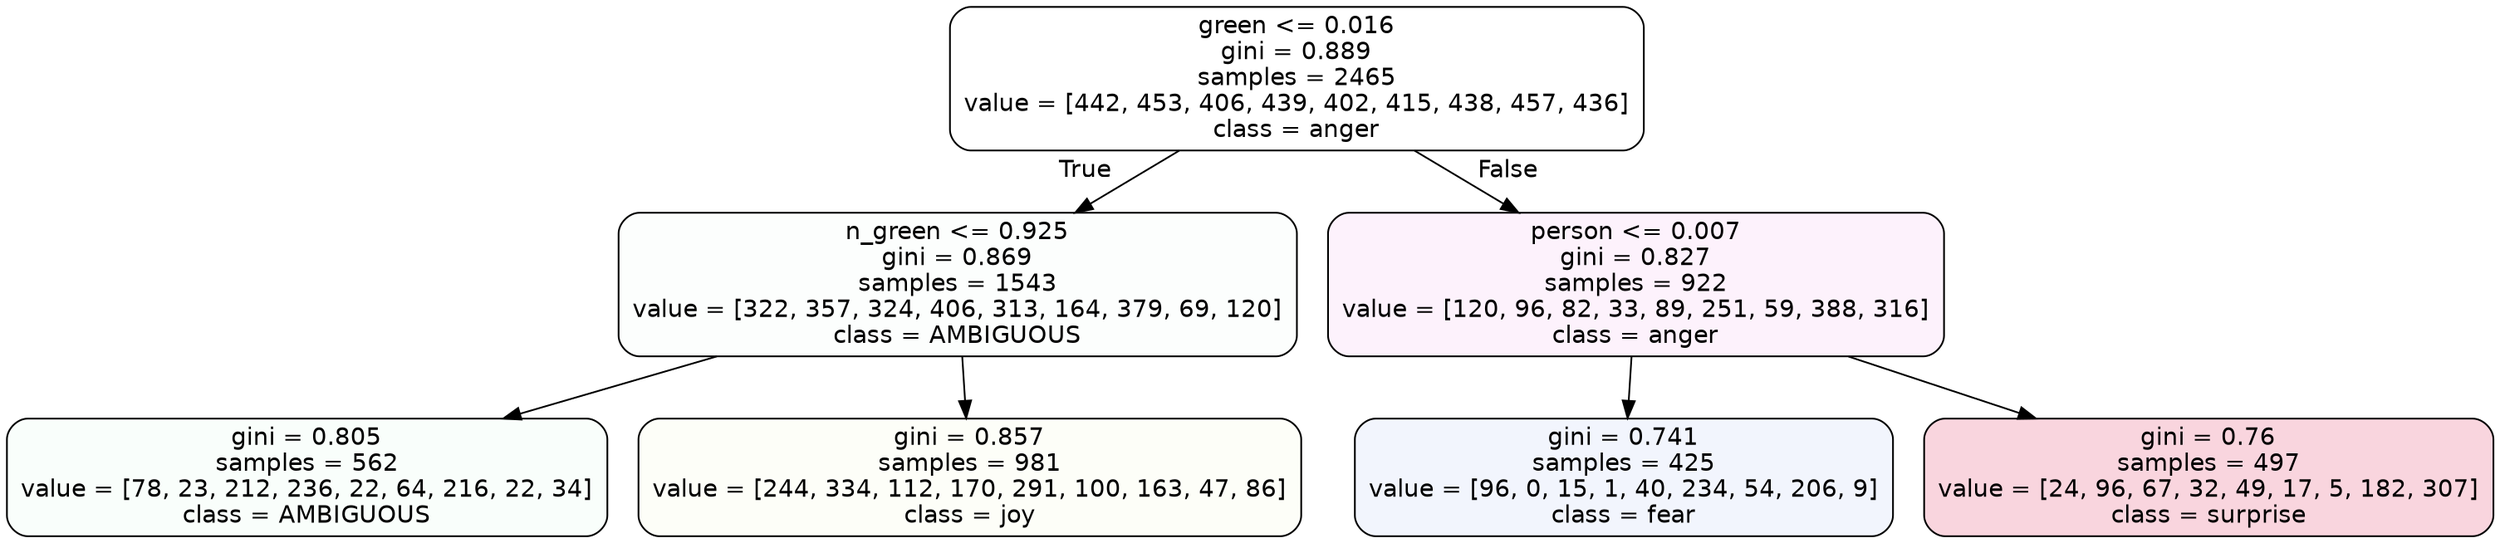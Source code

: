 digraph Tree {
node [shape=box, style="filled, rounded", color="black", fontname=helvetica] ;
edge [fontname=helvetica] ;
0 [label="green <= 0.016\ngini = 0.889\nsamples = 2465\nvalue = [442, 453, 406, 439, 402, 415, 438, 457, 436]\nclass = anger", fillcolor="#e539d700"] ;
1 [label="n_green <= 0.925\ngini = 0.869\nsamples = 1543\nvalue = [322, 357, 324, 406, 313, 164, 379, 69, 120]\nclass = AMBIGUOUS", fillcolor="#39e58103"] ;
0 -> 1 [labeldistance=2.5, labelangle=45, headlabel="True"] ;
2 [label="gini = 0.805\nsamples = 562\nvalue = [78, 23, 212, 236, 22, 64, 216, 22, 34]\nclass = AMBIGUOUS", fillcolor="#39e58107"] ;
1 -> 2 ;
3 [label="gini = 0.857\nsamples = 981\nvalue = [244, 334, 112, 170, 291, 100, 163, 47, 86]\nclass = joy", fillcolor="#d7e53909"] ;
1 -> 3 ;
4 [label="person <= 0.007\ngini = 0.827\nsamples = 922\nvalue = [120, 96, 82, 33, 89, 251, 59, 388, 316]\nclass = anger", fillcolor="#e539d710"] ;
0 -> 4 [labeldistance=2.5, labelangle=-45, headlabel="False"] ;
5 [label="gini = 0.741\nsamples = 425\nvalue = [96, 0, 15, 1, 40, 234, 54, 206, 9]\nclass = fear", fillcolor="#3964e510"] ;
4 -> 5 ;
6 [label="gini = 0.76\nsamples = 497\nvalue = [24, 96, 67, 32, 49, 17, 5, 182, 307]\nclass = surprise", fillcolor="#e5396435"] ;
4 -> 6 ;
}